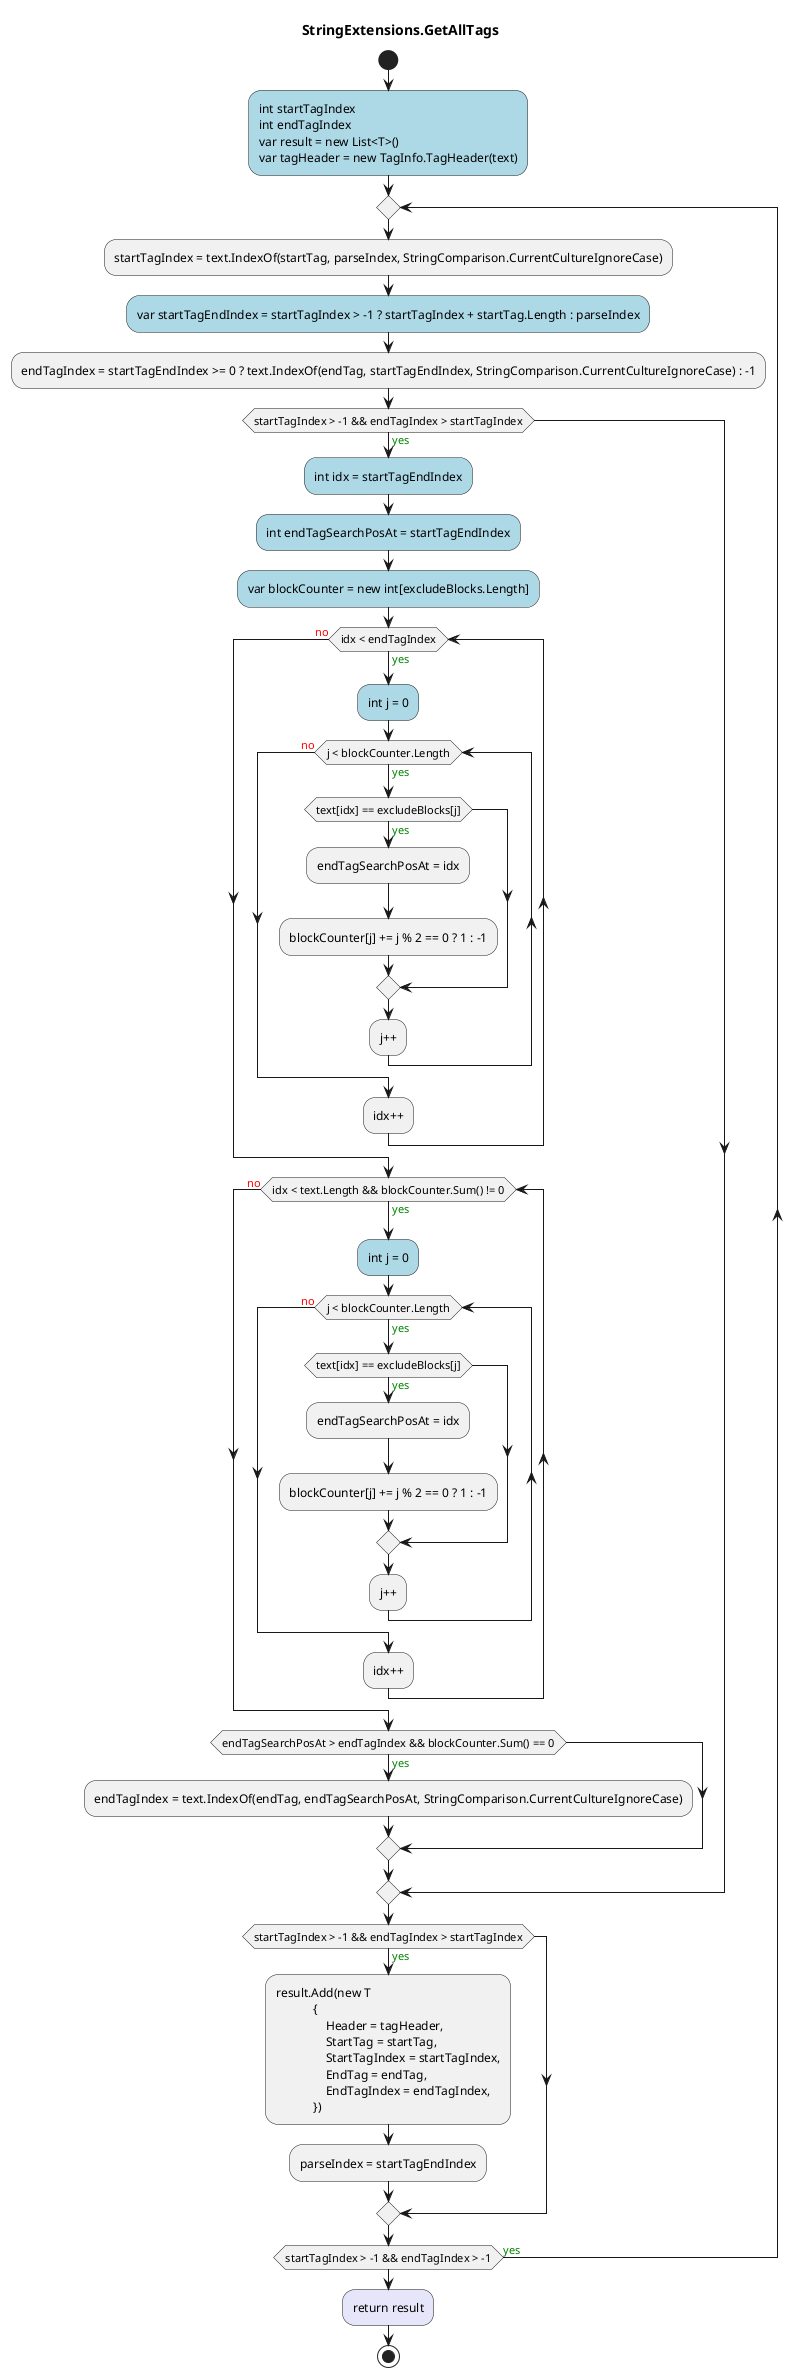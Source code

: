 @startuml StringExtensions.GetAllTags
title StringExtensions.GetAllTags
start
#LightBlue:int startTagIndex
int endTagIndex
var result = new List<T>()
var tagHeader = new TagInfo.TagHeader(text);
repeat
    :startTagIndex = text.IndexOf(startTag, parseIndex, StringComparison.CurrentCultureIgnoreCase);
    #LightBlue:var startTagEndIndex = startTagIndex > -1 ? startTagIndex + startTag.Length : parseIndex;
    :endTagIndex = startTagEndIndex >= 0 ? text.IndexOf(endTag, startTagEndIndex, StringComparison.CurrentCultureIgnoreCase) : -1;
    if (startTagIndex > -1 && endTagIndex > startTagIndex) then (<color:green>yes)
        #LightBlue:int idx = startTagEndIndex;
        #LightBlue:int endTagSearchPosAt = startTagEndIndex;
        #LightBlue:var blockCounter = new int[excludeBlocks.Length];
        while (idx < endTagIndex) is (<color:green>yes)
            #LightBlue:int j = 0;
            while (j < blockCounter.Length) is (<color:green>yes)
                if (text[idx] == excludeBlocks[j]) then (<color:green>yes)
                    :endTagSearchPosAt = idx;
                    :blockCounter[j] += j % 2 == 0 ? 1 : -1;
                endif
            :j++;
            endwhile (<color:red>no)
            :idx++;
        endwhile (<color:red>no)
        while (idx < text.Length && blockCounter.Sum() != 0) is (<color:green>yes)
            #LightBlue:int j = 0;
            while (j < blockCounter.Length) is (<color:green>yes)
                if (text[idx] == excludeBlocks[j]) then (<color:green>yes)
                    :endTagSearchPosAt = idx;
                    :blockCounter[j] += j % 2 == 0 ? 1 : -1;
                endif
            :j++;
            endwhile (<color:red>no)
            :idx++;
        endwhile (<color:red>no)
        if (endTagSearchPosAt > endTagIndex && blockCounter.Sum() == 0) then (<color:green>yes)
            :endTagIndex = text.IndexOf(endTag, endTagSearchPosAt, StringComparison.CurrentCultureIgnoreCase);
        endif
    endif
    if (startTagIndex > -1 && endTagIndex > startTagIndex) then (<color:green>yes)
        :result.Add(new T
                    {
                        Header = tagHeader,
                        StartTag = startTag,
                        StartTagIndex = startTagIndex,
                        EndTag = endTag,
                        EndTagIndex = endTagIndex,
                    });
        :parseIndex = startTagEndIndex;
    endif
repeat while (startTagIndex > -1 && endTagIndex > -1) is (<color:green>yes)
#Lavender:return result;
stop
@enduml
